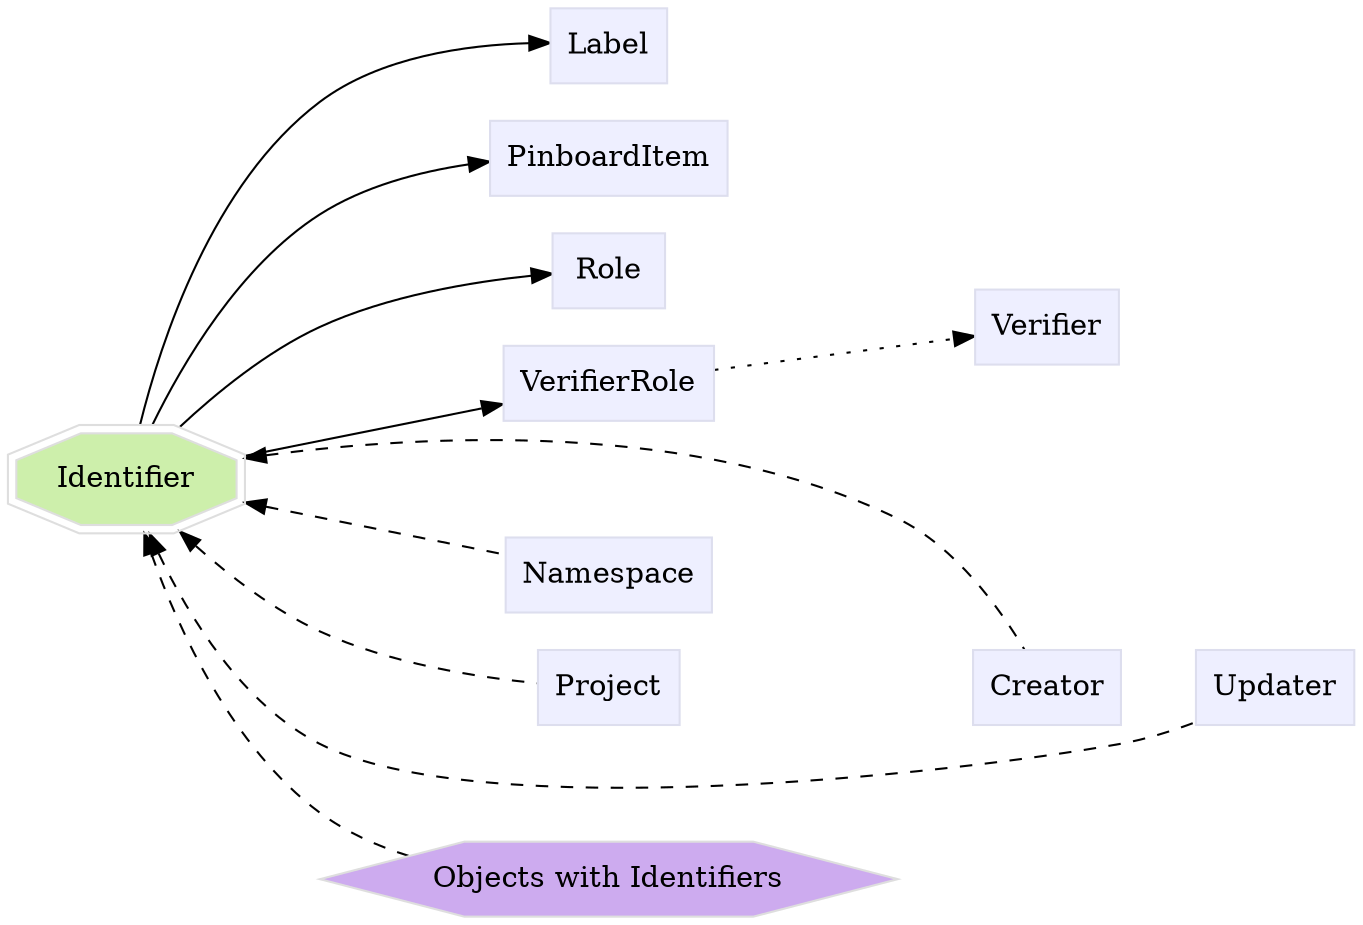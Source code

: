 digraph Identifier {
	graph [bb="0,0,542,436",
		label="",
		outputorder=edgesfirst,
		rankdir=LR
	];
	node [label="\N"];
	subgraph annotator_cluster {
		graph [rank=min];
		Identifier	[color="#dedede",
			fillcolor="#cdefab",
			group=target,
			height=0.61111,
			href="/develop/Data/models.html#identifier",
			label=Identifier,
			pos="50.431,210",
			shape=doubleoctagon,
			style=filled,
			target=_top,
			width=1.4008];
	}
	subgraph core {
	}
	subgraph supporting {
		Label	[color="#dddeee",
			fillcolor="#eeefff",
			group=supporting,
			height=0.5,
			href="/develop/Data/models.html#label",
			label=Label,
			pos="244.93,418",
			shape=box,
			style=filled,
			target=_top,
			width=0.75];
		PinboardItem	[color="#dddeee",
			fillcolor="#eeefff",
			group=supporting,
			height=0.5,
			href="/develop/Data/models.html#pinboard-item",
			label=PinboardItem,
			pos="244.93,364",
			shape=box,
			style=filled,
			target=_top,
			width=1.2639];
		Role	[color="#dddeee",
			fillcolor="#eeefff",
			group=supporting,
			height=0.5,
			href="/develop/Data/models.html#role",
			label=Role,
			pos="244.93,310",
			shape=box,
			style=filled,
			target=_top,
			width=0.75];
		VerifierRole	[color="#dddeee",
			fillcolor="#eeefff",
			group=supporting,
			height=0.5,
			href="/develop/Data/models.html#verifier-role",
			label=VerifierRole,
			pos="244.93,256",
			shape=box,
			style=filled,
			target=_top,
			width=1.1528];
		Verifier	[color="#dddeee",
			fillcolor="#eeefff",
			group=supporting,
			height=0.5,
			href="/develop/Data/models.html#verifier",
			label=Verifier,
			pos="417.5,283",
			shape=box,
			style=filled,
			target=_top,
			width=0.79167];
		Creator	[color="#dddeee",
			fillcolor="#eeefff",
			group=supporting,
			height=0.5,
			href="/develop/Data/models.html#creator",
			label=Creator,
			pos="417.5,110",
			shape=box,
			style=filled,
			target=_top,
			width=0.79167];
		Namespace	[color="#dddeee",
			fillcolor="#eeefff",
			group=supporting,
			height=0.5,
			href="/develop/Data/models.html#namespace",
			label=Namespace,
			pos="244.93,164",
			shape=box,
			style=filled,
			target=_top,
			width=1.1111];
		Project	[color="#dddeee",
			fillcolor="#eeefff",
			group=supporting,
			height=0.5,
			href="/develop/Data/models.html#project",
			label=Project,
			pos="244.93,110",
			shape=box,
			style=filled,
			target=_top,
			width=0.76389];
		Updater	[color="#dddeee",
			fillcolor="#eeefff",
			group=supporting,
			height=0.5,
			href="/develop/Data/models.html#updater",
			label=Updater,
			pos="512,110",
			shape=box,
			style=filled,
			target=_top,
			width=0.83333];
	}
	Identifier -> Label	[pos="e,217.8,417.52 55.501,232.13 63.749,270.5 86.144,349.28 136.86,391 156.67,407.3 185.02,413.93 207.58,416.56"];
	Identifier -> PinboardItem	[pos="e,199.21,360.08 60.251,232.06 72.867,260.73 98.821,310.25 136.86,337 152.07,347.69 171.12,354.16 188.91,358.07"];
	Identifier -> Role	[pos="e,217.65,306.81 71.513,231.95 87.661,248.32 111.73,270.01 136.86,283 158.96,294.42 186.17,301.2 207.62,305.11"];
	Identifier -> VerifierRole	[pos="e,203.2,246.27 98.522,221.25 127.2,228.11 163.83,236.86 193.15,243.87"];
	Identifier -> Creator	[dir=back,
		pos="s,100.92,218.67 111.2,219.98 174.96,227.61 277.03,230.98 353,191 379.09,177.27 397.93,147.59 408.03,128.22",
		style=dashed];
	Identifier -> Namespace	[dir=back,
		pos="s,98.522,198.75 108.35,196.4 139.4,188.98 177.04,179.98 204.78,173.36",
		style=dashed];
	Identifier -> Project	[dir=back,
		pos="s,71.513,188.05 78.776,180.87 94.452,165.75 115.27,148.16 136.86,137 162.41,123.8 194.78,116.8 217.2,113.26",
		style=dashed];
	Identifier -> Updater	[dir=back,
		pos="s,58.859,187.75 62.59,178.34 75.294,147.69 99.295,103 136.86,83 258.13,18.42 311.26,56.128 446,83 458.11,85.414 470.78,90.126 481.68,\
94.947",
		style=dashed];
	"Objects with Identifiers"	[color="#dedede",
		fillcolor="#cdabef",
		group=polymorphic,
		height=0.5,
		href="/develop/Data/models.html#objects with identifier",
		label="Objects with Identifiers",
		pos="244.93,18",
		shape=hexagon,
		style=filled,
		target=_top,
		width=3.002];
	Identifier -> "Objects with Identifiers"	[dir=back,
		pos="s,57.258,187.85 60.217,178.27 71.859,142.06 95.86,83.523 136.86,50 147.53,41.281 160.51,34.937 173.71,30.321",
		style=dashed];
	Role -> Verifier	[pos="e,388.78,287.39 272.21,305.84 300.71,301.33 346.46,294.09 378.79,288.97",
		style=invis];
	VerifierRole -> Verifier	[pos="e,388.76,278.61 286.79,262.47 314.75,266.89 351.56,272.72 378.82,277.04",
		style=dotted];
	Creator -> Updater	[pos="e,481.84,110 446,110 454.03,110 462.96,110 471.57,110",
		style=invis];
	Project -> Creator	[pos="e,388.91,110 272.58,110 301.04,110 346.37,110 378.54,110",
		style=invis];
}
